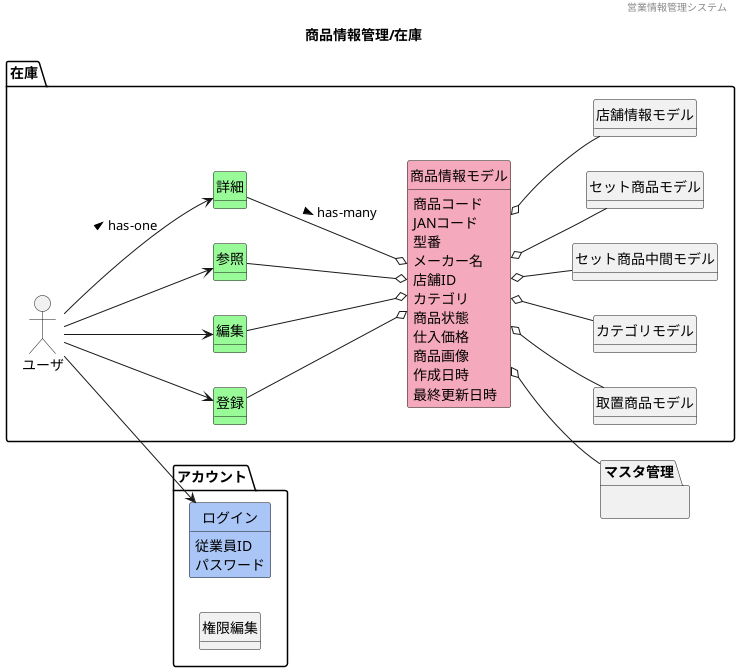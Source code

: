@startuml images/商品情報管理/在庫
' ヘッダー
header 営業情報管理システム
' タイトル
title 商品情報管理/在庫
' 
hide circle
' 
hide method
left to right direction

package "アカウント"{
    class "ログイン" #A9C6F6
    class "権限編集"
}

package "在庫" {
    'ユーザや外部システム
    mix_actor "ユーザ"
    class "登録" #98fb98
    class "編集" #98fb98
    class "参照" #98fb98
    class "詳細" #98fb98
    class "商品情報モデル" #F5A9BC
    class "取置商品モデル"
    class "カテゴリモデル"
    class "セット商品中間モデル"
    class "セット商品モデル"
    class "店舗情報モデル"    
}
    package "マスタ管理"{
        ' package "店舗マスタ"{}
        ' package "ベンチマークマスタ"{}
    }
    ' class "" #F5A9BC
    ' class "" #ffd700

    'モデル同士の関係
    ユーザ --> 参照
    ユーザ --> 登録
    ユーザ --> 編集
    ユーザ --> 詳細 : > has-one
    ユーザ --> ログイン
    登録 --o 商品情報モデル
    参照 --o 商品情報モデル
    編集 --o 商品情報モデル
    詳細 --o 商品情報モデル : > has-many
    商品情報モデル o-- カテゴリモデル
    商品情報モデル o-- マスタ管理
    商品情報モデル o-- 取置商品モデル
    商品情報モデル o-- セット商品中間モデル
    商品情報モデル o-- セット商品モデル
    商品情報モデル o-- 店舗情報モデル
    'ドメインクラスの属性
    商品情報モデル : 商品コード
    商品情報モデル : JANコード
    商品情報モデル : 型番
    商品情報モデル : メーカー名
    商品情報モデル : 店舗ID
    商品情報モデル : カテゴリ
    商品情報モデル : 商品状態
    商品情報モデル : 仕入価格
    商品情報モデル : 商品画像
    商品情報モデル : 作成日時
    商品情報モデル : 最終更新日時
    ログイン : 従業員ID
    ログイン : パスワード




@enduml